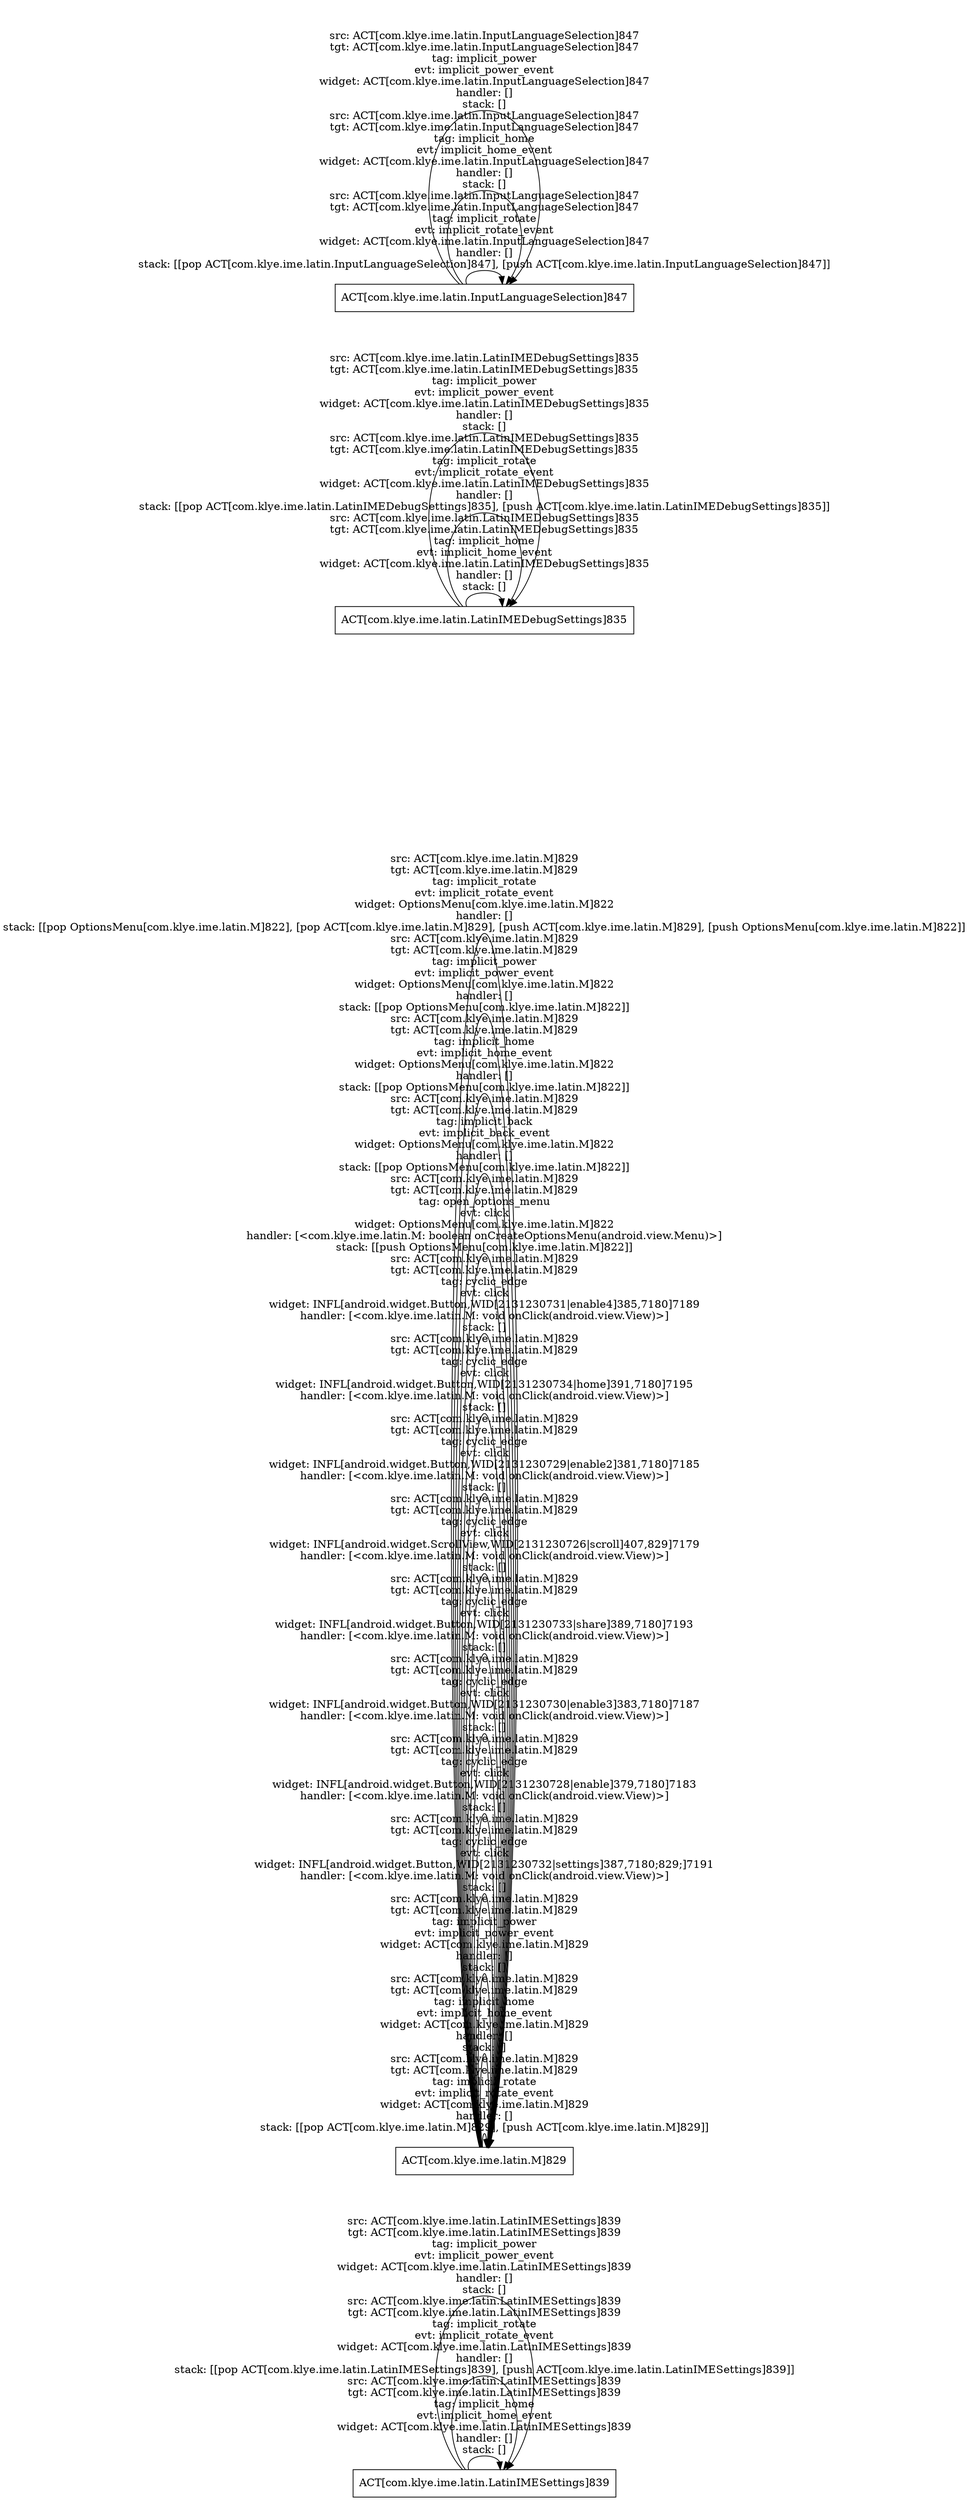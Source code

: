 digraph G {
 rankdir=LR;
 node[shape=box];
 n3 [label="ACT[com.klye.ime.latin.LatinIMESettings]839"];
 n1 [label="ACT[com.klye.ime.latin.M]829"];
 n2 [label="ACT[com.klye.ime.latin.LatinIMEDebugSettings]835"];
 n4 [label="ACT[com.klye.ime.latin.InputLanguageSelection]847"];
 n3 -> n3 [label="src: ACT[com.klye.ime.latin.LatinIMESettings]839\ntgt: ACT[com.klye.ime.latin.LatinIMESettings]839\ntag: implicit_home\nevt: implicit_home_event\nwidget: ACT[com.klye.ime.latin.LatinIMESettings]839\nhandler: []\nstack: []\n"];
 n3 -> n3 [label="src: ACT[com.klye.ime.latin.LatinIMESettings]839\ntgt: ACT[com.klye.ime.latin.LatinIMESettings]839\ntag: implicit_rotate\nevt: implicit_rotate_event\nwidget: ACT[com.klye.ime.latin.LatinIMESettings]839\nhandler: []\nstack: [[pop ACT[com.klye.ime.latin.LatinIMESettings]839], [push ACT[com.klye.ime.latin.LatinIMESettings]839]]\n"];
 n3 -> n3 [label="src: ACT[com.klye.ime.latin.LatinIMESettings]839\ntgt: ACT[com.klye.ime.latin.LatinIMESettings]839\ntag: implicit_power\nevt: implicit_power_event\nwidget: ACT[com.klye.ime.latin.LatinIMESettings]839\nhandler: []\nstack: []\n"];
 n1 -> n1 [label="src: ACT[com.klye.ime.latin.M]829\ntgt: ACT[com.klye.ime.latin.M]829\ntag: implicit_rotate\nevt: implicit_rotate_event\nwidget: ACT[com.klye.ime.latin.M]829\nhandler: []\nstack: [[pop ACT[com.klye.ime.latin.M]829], [push ACT[com.klye.ime.latin.M]829]]\n"];
 n1 -> n1 [label="src: ACT[com.klye.ime.latin.M]829\ntgt: ACT[com.klye.ime.latin.M]829\ntag: implicit_home\nevt: implicit_home_event\nwidget: ACT[com.klye.ime.latin.M]829\nhandler: []\nstack: []\n"];
 n1 -> n1 [label="src: ACT[com.klye.ime.latin.M]829\ntgt: ACT[com.klye.ime.latin.M]829\ntag: implicit_power\nevt: implicit_power_event\nwidget: ACT[com.klye.ime.latin.M]829\nhandler: []\nstack: []\n"];
 n1 -> n1 [label="src: ACT[com.klye.ime.latin.M]829\ntgt: ACT[com.klye.ime.latin.M]829\ntag: cyclic_edge\nevt: click\nwidget: INFL[android.widget.Button,WID[2131230732|settings]387,7180;829;]7191\nhandler: [<com.klye.ime.latin.M: void onClick(android.view.View)>]\nstack: []\n"];
 n1 -> n1 [label="src: ACT[com.klye.ime.latin.M]829\ntgt: ACT[com.klye.ime.latin.M]829\ntag: cyclic_edge\nevt: click\nwidget: INFL[android.widget.Button,WID[2131230728|enable]379,7180]7183\nhandler: [<com.klye.ime.latin.M: void onClick(android.view.View)>]\nstack: []\n"];
 n1 -> n1 [label="src: ACT[com.klye.ime.latin.M]829\ntgt: ACT[com.klye.ime.latin.M]829\ntag: cyclic_edge\nevt: click\nwidget: INFL[android.widget.Button,WID[2131230730|enable3]383,7180]7187\nhandler: [<com.klye.ime.latin.M: void onClick(android.view.View)>]\nstack: []\n"];
 n1 -> n1 [label="src: ACT[com.klye.ime.latin.M]829\ntgt: ACT[com.klye.ime.latin.M]829\ntag: cyclic_edge\nevt: click\nwidget: INFL[android.widget.Button,WID[2131230733|share]389,7180]7193\nhandler: [<com.klye.ime.latin.M: void onClick(android.view.View)>]\nstack: []\n"];
 n1 -> n1 [label="src: ACT[com.klye.ime.latin.M]829\ntgt: ACT[com.klye.ime.latin.M]829\ntag: cyclic_edge\nevt: click\nwidget: INFL[android.widget.ScrollView,WID[2131230726|scroll]407,829]7179\nhandler: [<com.klye.ime.latin.M: void onClick(android.view.View)>]\nstack: []\n"];
 n1 -> n1 [label="src: ACT[com.klye.ime.latin.M]829\ntgt: ACT[com.klye.ime.latin.M]829\ntag: cyclic_edge\nevt: click\nwidget: INFL[android.widget.Button,WID[2131230729|enable2]381,7180]7185\nhandler: [<com.klye.ime.latin.M: void onClick(android.view.View)>]\nstack: []\n"];
 n1 -> n1 [label="src: ACT[com.klye.ime.latin.M]829\ntgt: ACT[com.klye.ime.latin.M]829\ntag: cyclic_edge\nevt: click\nwidget: INFL[android.widget.Button,WID[2131230734|home]391,7180]7195\nhandler: [<com.klye.ime.latin.M: void onClick(android.view.View)>]\nstack: []\n"];
 n1 -> n1 [label="src: ACT[com.klye.ime.latin.M]829\ntgt: ACT[com.klye.ime.latin.M]829\ntag: cyclic_edge\nevt: click\nwidget: INFL[android.widget.Button,WID[2131230731|enable4]385,7180]7189\nhandler: [<com.klye.ime.latin.M: void onClick(android.view.View)>]\nstack: []\n"];
 n1 -> n1 [label="src: ACT[com.klye.ime.latin.M]829\ntgt: ACT[com.klye.ime.latin.M]829\ntag: open_options_menu\nevt: click\nwidget: OptionsMenu[com.klye.ime.latin.M]822\nhandler: [<com.klye.ime.latin.M: boolean onCreateOptionsMenu(android.view.Menu)>]\nstack: [[push OptionsMenu[com.klye.ime.latin.M]822]]\n"];
 n2 -> n2 [label="src: ACT[com.klye.ime.latin.LatinIMEDebugSettings]835\ntgt: ACT[com.klye.ime.latin.LatinIMEDebugSettings]835\ntag: implicit_home\nevt: implicit_home_event\nwidget: ACT[com.klye.ime.latin.LatinIMEDebugSettings]835\nhandler: []\nstack: []\n"];
 n2 -> n2 [label="src: ACT[com.klye.ime.latin.LatinIMEDebugSettings]835\ntgt: ACT[com.klye.ime.latin.LatinIMEDebugSettings]835\ntag: implicit_rotate\nevt: implicit_rotate_event\nwidget: ACT[com.klye.ime.latin.LatinIMEDebugSettings]835\nhandler: []\nstack: [[pop ACT[com.klye.ime.latin.LatinIMEDebugSettings]835], [push ACT[com.klye.ime.latin.LatinIMEDebugSettings]835]]\n"];
 n2 -> n2 [label="src: ACT[com.klye.ime.latin.LatinIMEDebugSettings]835\ntgt: ACT[com.klye.ime.latin.LatinIMEDebugSettings]835\ntag: implicit_power\nevt: implicit_power_event\nwidget: ACT[com.klye.ime.latin.LatinIMEDebugSettings]835\nhandler: []\nstack: []\n"];
 n1 -> n1 [label="src: ACT[com.klye.ime.latin.M]829\ntgt: ACT[com.klye.ime.latin.M]829\ntag: implicit_back\nevt: implicit_back_event\nwidget: OptionsMenu[com.klye.ime.latin.M]822\nhandler: []\nstack: [[pop OptionsMenu[com.klye.ime.latin.M]822]]\n"];
 n1 -> n1 [label="src: ACT[com.klye.ime.latin.M]829\ntgt: ACT[com.klye.ime.latin.M]829\ntag: implicit_home\nevt: implicit_home_event\nwidget: OptionsMenu[com.klye.ime.latin.M]822\nhandler: []\nstack: [[pop OptionsMenu[com.klye.ime.latin.M]822]]\n"];
 n1 -> n1 [label="src: ACT[com.klye.ime.latin.M]829\ntgt: ACT[com.klye.ime.latin.M]829\ntag: implicit_power\nevt: implicit_power_event\nwidget: OptionsMenu[com.klye.ime.latin.M]822\nhandler: []\nstack: [[pop OptionsMenu[com.klye.ime.latin.M]822]]\n"];
 n1 -> n1 [label="src: ACT[com.klye.ime.latin.M]829\ntgt: ACT[com.klye.ime.latin.M]829\ntag: implicit_rotate\nevt: implicit_rotate_event\nwidget: OptionsMenu[com.klye.ime.latin.M]822\nhandler: []\nstack: [[pop OptionsMenu[com.klye.ime.latin.M]822], [pop ACT[com.klye.ime.latin.M]829], [push ACT[com.klye.ime.latin.M]829], [push OptionsMenu[com.klye.ime.latin.M]822]]\n"];
 n4 -> n4 [label="src: ACT[com.klye.ime.latin.InputLanguageSelection]847\ntgt: ACT[com.klye.ime.latin.InputLanguageSelection]847\ntag: implicit_rotate\nevt: implicit_rotate_event\nwidget: ACT[com.klye.ime.latin.InputLanguageSelection]847\nhandler: []\nstack: [[pop ACT[com.klye.ime.latin.InputLanguageSelection]847], [push ACT[com.klye.ime.latin.InputLanguageSelection]847]]\n"];
 n4 -> n4 [label="src: ACT[com.klye.ime.latin.InputLanguageSelection]847\ntgt: ACT[com.klye.ime.latin.InputLanguageSelection]847\ntag: implicit_home\nevt: implicit_home_event\nwidget: ACT[com.klye.ime.latin.InputLanguageSelection]847\nhandler: []\nstack: []\n"];
 n4 -> n4 [label="src: ACT[com.klye.ime.latin.InputLanguageSelection]847\ntgt: ACT[com.klye.ime.latin.InputLanguageSelection]847\ntag: implicit_power\nevt: implicit_power_event\nwidget: ACT[com.klye.ime.latin.InputLanguageSelection]847\nhandler: []\nstack: []\n"];
}